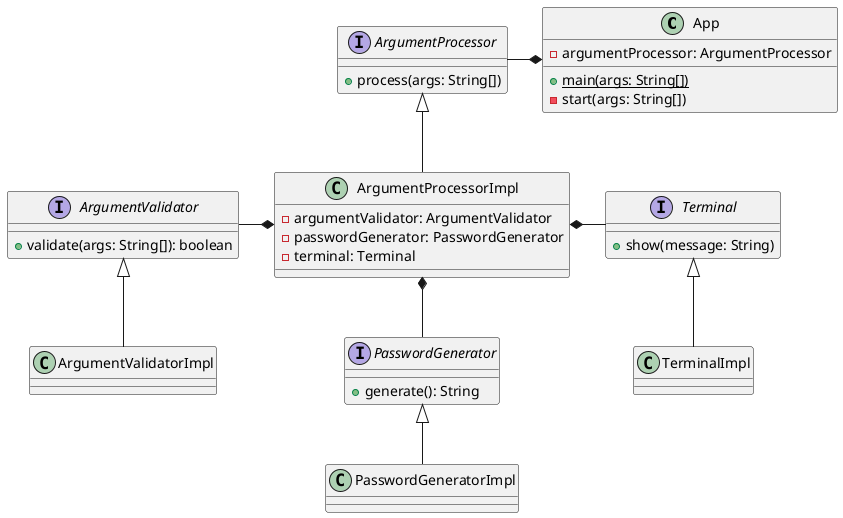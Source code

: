 @startuml
'https://plantuml.com/class-diagram

class App {
    - argumentProcessor: ArgumentProcessor
    + {static} main(args: String[])
    - start(args: String[])
}

interface ArgumentValidator {
    + validate(args: String[]): boolean
}

class ArgumentValidatorImpl {
}

interface ArgumentProcessor {
    + process(args: String[])
}

class ArgumentProcessorImpl {
    - argumentValidator: ArgumentValidator
    - passwordGenerator: PasswordGenerator
    - terminal: Terminal
}

interface Terminal {
    + show(message: String)
}

class TerminalImpl {
}

interface PasswordGenerator {
    + generate(): String
}

class PasswordGeneratorImpl {
}

ArgumentValidator <|-- ArgumentValidatorImpl
ArgumentProcessor <|-- ArgumentProcessorImpl
Terminal <|-- TerminalImpl
PasswordGenerator <|-- PasswordGeneratorImpl

App *--l ArgumentProcessor

ArgumentProcessorImpl *--l ArgumentValidator
ArgumentProcessorImpl *--d PasswordGenerator
ArgumentProcessorImpl *--r Terminal
@enduml